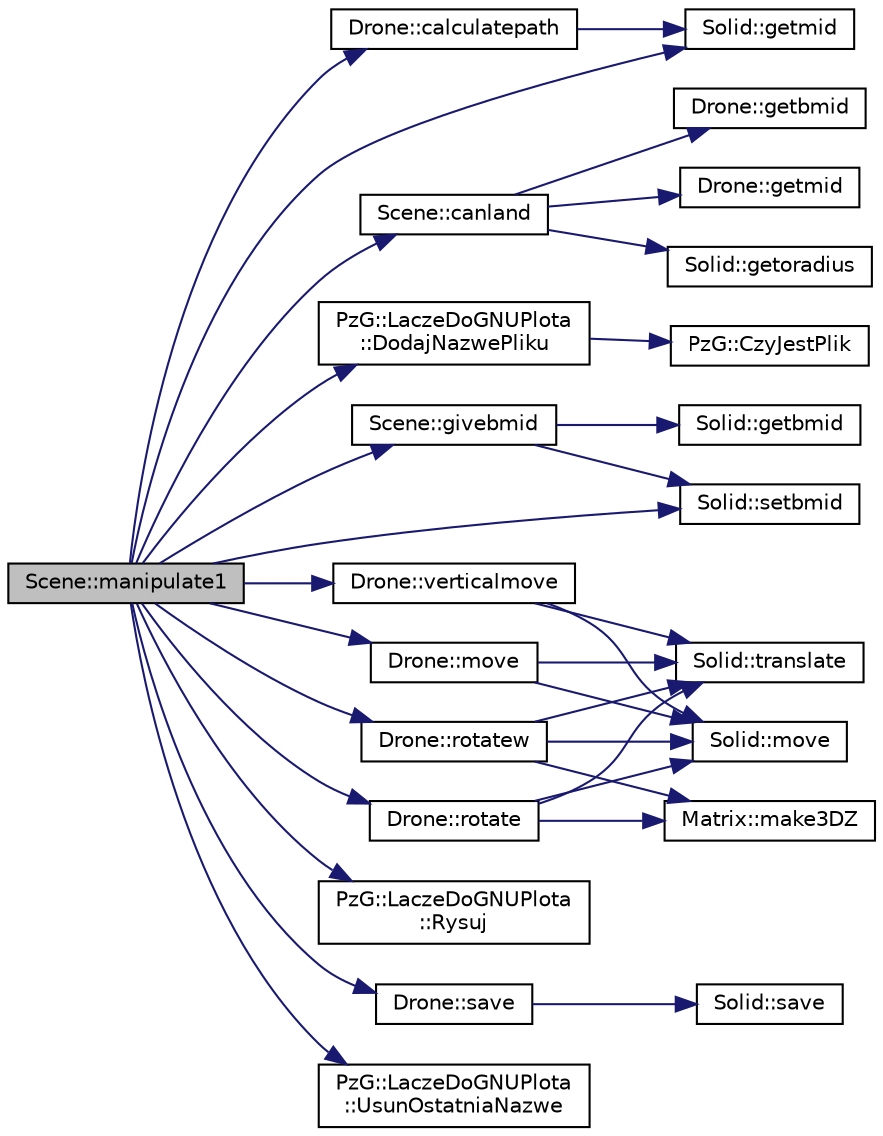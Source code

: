 digraph "Scene::manipulate1"
{
 // LATEX_PDF_SIZE
  edge [fontname="Helvetica",fontsize="10",labelfontname="Helvetica",labelfontsize="10"];
  node [fontname="Helvetica",fontsize="10",shape=record];
  rankdir="LR";
  Node1 [label="Scene::manipulate1",height=0.2,width=0.4,color="black", fillcolor="grey75", style="filled", fontcolor="black",tooltip=" "];
  Node1 -> Node2 [color="midnightblue",fontsize="10",style="solid",fontname="Helvetica"];
  Node2 [label="Drone::calculatepath",height=0.2,width=0.4,color="black", fillcolor="white", style="filled",URL="$class_drone.html#a35461a34f32de4c41960a0da4b882a0c",tooltip=" "];
  Node2 -> Node3 [color="midnightblue",fontsize="10",style="solid",fontname="Helvetica"];
  Node3 [label="Solid::getmid",height=0.2,width=0.4,color="black", fillcolor="white", style="filled",URL="$class_solid.html#ae6f0f233d31de33ee67cbf6b1c186b15",tooltip=" "];
  Node1 -> Node4 [color="midnightblue",fontsize="10",style="solid",fontname="Helvetica"];
  Node4 [label="Scene::canland",height=0.2,width=0.4,color="black", fillcolor="white", style="filled",URL="$class_scene.html#a36767cff060064d9592f2912d63c3a9f",tooltip=" "];
  Node4 -> Node5 [color="midnightblue",fontsize="10",style="solid",fontname="Helvetica"];
  Node5 [label="Drone::getbmid",height=0.2,width=0.4,color="black", fillcolor="white", style="filled",URL="$class_drone.html#a354e0b7618b8ce00bd330ef210a55919",tooltip=" "];
  Node4 -> Node6 [color="midnightblue",fontsize="10",style="solid",fontname="Helvetica"];
  Node6 [label="Drone::getmid",height=0.2,width=0.4,color="black", fillcolor="white", style="filled",URL="$class_drone.html#a7b7cb5dff8237231bc2f3a3500a482b2",tooltip=" "];
  Node4 -> Node7 [color="midnightblue",fontsize="10",style="solid",fontname="Helvetica"];
  Node7 [label="Solid::getoradius",height=0.2,width=0.4,color="black", fillcolor="white", style="filled",URL="$class_solid.html#a32b7743c1bba8b8746b6d88b71685b7b",tooltip=" "];
  Node1 -> Node8 [color="midnightblue",fontsize="10",style="solid",fontname="Helvetica"];
  Node8 [label="PzG::LaczeDoGNUPlota\l::DodajNazwePliku",height=0.2,width=0.4,color="black", fillcolor="white", style="filled",URL="$class_pz_g_1_1_lacze_do_g_n_u_plota.html#a34bd48f57c0fd69c12bf4127a1cacd8f",tooltip="Dodaje nazwę pliku."];
  Node8 -> Node9 [color="midnightblue",fontsize="10",style="solid",fontname="Helvetica"];
  Node9 [label="PzG::CzyJestPlik",height=0.2,width=0.4,color="black", fillcolor="white", style="filled",URL="$namespace_pz_g.html#ae1ae4d36f66c77879380ba73da8e20e3",tooltip=" "];
  Node1 -> Node3 [color="midnightblue",fontsize="10",style="solid",fontname="Helvetica"];
  Node1 -> Node10 [color="midnightblue",fontsize="10",style="solid",fontname="Helvetica"];
  Node10 [label="Scene::givebmid",height=0.2,width=0.4,color="black", fillcolor="white", style="filled",URL="$class_scene.html#a03aeeea845b7061d254a91b2aa981392",tooltip=" "];
  Node10 -> Node11 [color="midnightblue",fontsize="10",style="solid",fontname="Helvetica"];
  Node11 [label="Solid::getbmid",height=0.2,width=0.4,color="black", fillcolor="white", style="filled",URL="$class_solid.html#a9dff1d3c94a4d96a521cbd6048570f43",tooltip=" "];
  Node10 -> Node12 [color="midnightblue",fontsize="10",style="solid",fontname="Helvetica"];
  Node12 [label="Solid::setbmid",height=0.2,width=0.4,color="black", fillcolor="white", style="filled",URL="$class_solid.html#a7ef1fdf462b7a5b873140008308b2601",tooltip=" "];
  Node1 -> Node13 [color="midnightblue",fontsize="10",style="solid",fontname="Helvetica"];
  Node13 [label="Drone::move",height=0.2,width=0.4,color="black", fillcolor="white", style="filled",URL="$class_drone.html#a48d21a869d0c8051025b20494ae8db19",tooltip=" "];
  Node13 -> Node14 [color="midnightblue",fontsize="10",style="solid",fontname="Helvetica"];
  Node14 [label="Solid::move",height=0.2,width=0.4,color="black", fillcolor="white", style="filled",URL="$class_solid.html#a3b39581af29120802943a28a5a70bab5",tooltip=" "];
  Node13 -> Node15 [color="midnightblue",fontsize="10",style="solid",fontname="Helvetica"];
  Node15 [label="Solid::translate",height=0.2,width=0.4,color="black", fillcolor="white", style="filled",URL="$class_solid.html#a95e4946e09386494a9af560bd9d8feb2",tooltip=" "];
  Node1 -> Node16 [color="midnightblue",fontsize="10",style="solid",fontname="Helvetica"];
  Node16 [label="Drone::rotate",height=0.2,width=0.4,color="black", fillcolor="white", style="filled",URL="$class_drone.html#a9d43801728eee60ad432900b7c3e6049",tooltip=" "];
  Node16 -> Node17 [color="midnightblue",fontsize="10",style="solid",fontname="Helvetica"];
  Node17 [label="Matrix::make3DZ",height=0.2,width=0.4,color="black", fillcolor="white", style="filled",URL="$class_matrix.html#af5a2c629a4ded5bb85c56c0908188560",tooltip=" "];
  Node16 -> Node14 [color="midnightblue",fontsize="10",style="solid",fontname="Helvetica"];
  Node16 -> Node15 [color="midnightblue",fontsize="10",style="solid",fontname="Helvetica"];
  Node1 -> Node18 [color="midnightblue",fontsize="10",style="solid",fontname="Helvetica"];
  Node18 [label="Drone::rotatew",height=0.2,width=0.4,color="black", fillcolor="white", style="filled",URL="$class_drone.html#a0f1e510f390db50d5084281eaf697c93",tooltip=" "];
  Node18 -> Node17 [color="midnightblue",fontsize="10",style="solid",fontname="Helvetica"];
  Node18 -> Node14 [color="midnightblue",fontsize="10",style="solid",fontname="Helvetica"];
  Node18 -> Node15 [color="midnightblue",fontsize="10",style="solid",fontname="Helvetica"];
  Node1 -> Node19 [color="midnightblue",fontsize="10",style="solid",fontname="Helvetica"];
  Node19 [label="PzG::LaczeDoGNUPlota\l::Rysuj",height=0.2,width=0.4,color="black", fillcolor="white", style="filled",URL="$class_pz_g_1_1_lacze_do_g_n_u_plota.html#a065f5b8402737cc62b0ad4f66d028335",tooltip=" "];
  Node1 -> Node20 [color="midnightblue",fontsize="10",style="solid",fontname="Helvetica"];
  Node20 [label="Drone::save",height=0.2,width=0.4,color="black", fillcolor="white", style="filled",URL="$class_drone.html#a57e15be55850fe3cd661b0008b4f650e",tooltip=" "];
  Node20 -> Node21 [color="midnightblue",fontsize="10",style="solid",fontname="Helvetica"];
  Node21 [label="Solid::save",height=0.2,width=0.4,color="black", fillcolor="white", style="filled",URL="$class_solid.html#ab34e84803e8397bc408fc1b3f9ab3a01",tooltip=" "];
  Node1 -> Node12 [color="midnightblue",fontsize="10",style="solid",fontname="Helvetica"];
  Node1 -> Node22 [color="midnightblue",fontsize="10",style="solid",fontname="Helvetica"];
  Node22 [label="PzG::LaczeDoGNUPlota\l::UsunOstatniaNazwe",height=0.2,width=0.4,color="black", fillcolor="white", style="filled",URL="$class_pz_g_1_1_lacze_do_g_n_u_plota.html#a75f599f17413ea8602c6dbba09f36407",tooltip="Usuwa ostatnią nazwę pliku."];
  Node1 -> Node23 [color="midnightblue",fontsize="10",style="solid",fontname="Helvetica"];
  Node23 [label="Drone::verticalmove",height=0.2,width=0.4,color="black", fillcolor="white", style="filled",URL="$class_drone.html#afaef746e896166beecb2adc74fa46742",tooltip=" "];
  Node23 -> Node14 [color="midnightblue",fontsize="10",style="solid",fontname="Helvetica"];
  Node23 -> Node15 [color="midnightblue",fontsize="10",style="solid",fontname="Helvetica"];
}
